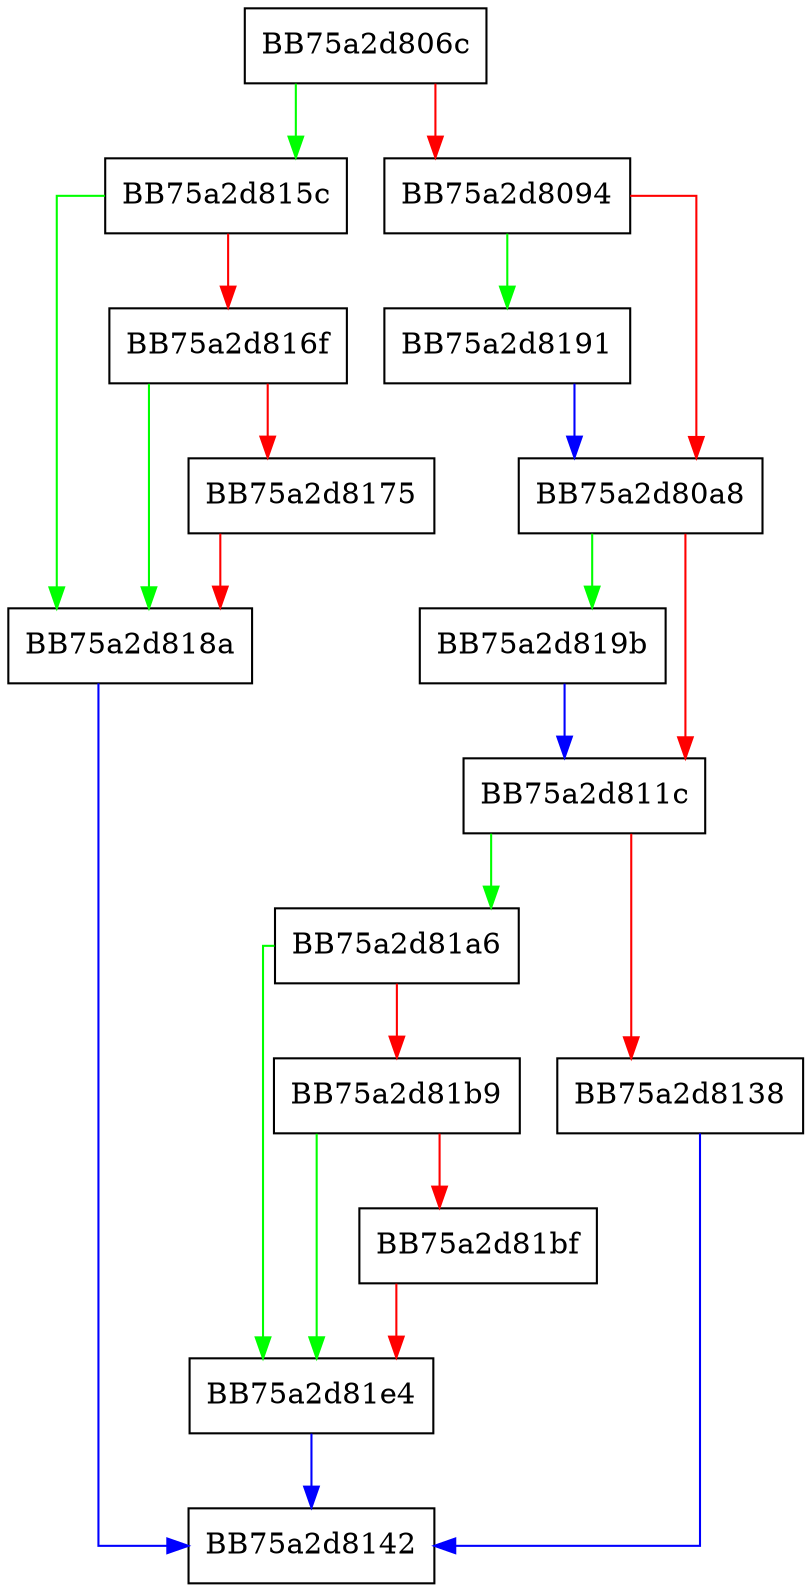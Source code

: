 digraph GetHint {
  node [shape="box"];
  graph [splines=ortho];
  BB75a2d806c -> BB75a2d815c [color="green"];
  BB75a2d806c -> BB75a2d8094 [color="red"];
  BB75a2d8094 -> BB75a2d8191 [color="green"];
  BB75a2d8094 -> BB75a2d80a8 [color="red"];
  BB75a2d80a8 -> BB75a2d819b [color="green"];
  BB75a2d80a8 -> BB75a2d811c [color="red"];
  BB75a2d811c -> BB75a2d81a6 [color="green"];
  BB75a2d811c -> BB75a2d8138 [color="red"];
  BB75a2d8138 -> BB75a2d8142 [color="blue"];
  BB75a2d815c -> BB75a2d818a [color="green"];
  BB75a2d815c -> BB75a2d816f [color="red"];
  BB75a2d816f -> BB75a2d818a [color="green"];
  BB75a2d816f -> BB75a2d8175 [color="red"];
  BB75a2d8175 -> BB75a2d818a [color="red"];
  BB75a2d818a -> BB75a2d8142 [color="blue"];
  BB75a2d8191 -> BB75a2d80a8 [color="blue"];
  BB75a2d819b -> BB75a2d811c [color="blue"];
  BB75a2d81a6 -> BB75a2d81e4 [color="green"];
  BB75a2d81a6 -> BB75a2d81b9 [color="red"];
  BB75a2d81b9 -> BB75a2d81e4 [color="green"];
  BB75a2d81b9 -> BB75a2d81bf [color="red"];
  BB75a2d81bf -> BB75a2d81e4 [color="red"];
  BB75a2d81e4 -> BB75a2d8142 [color="blue"];
}